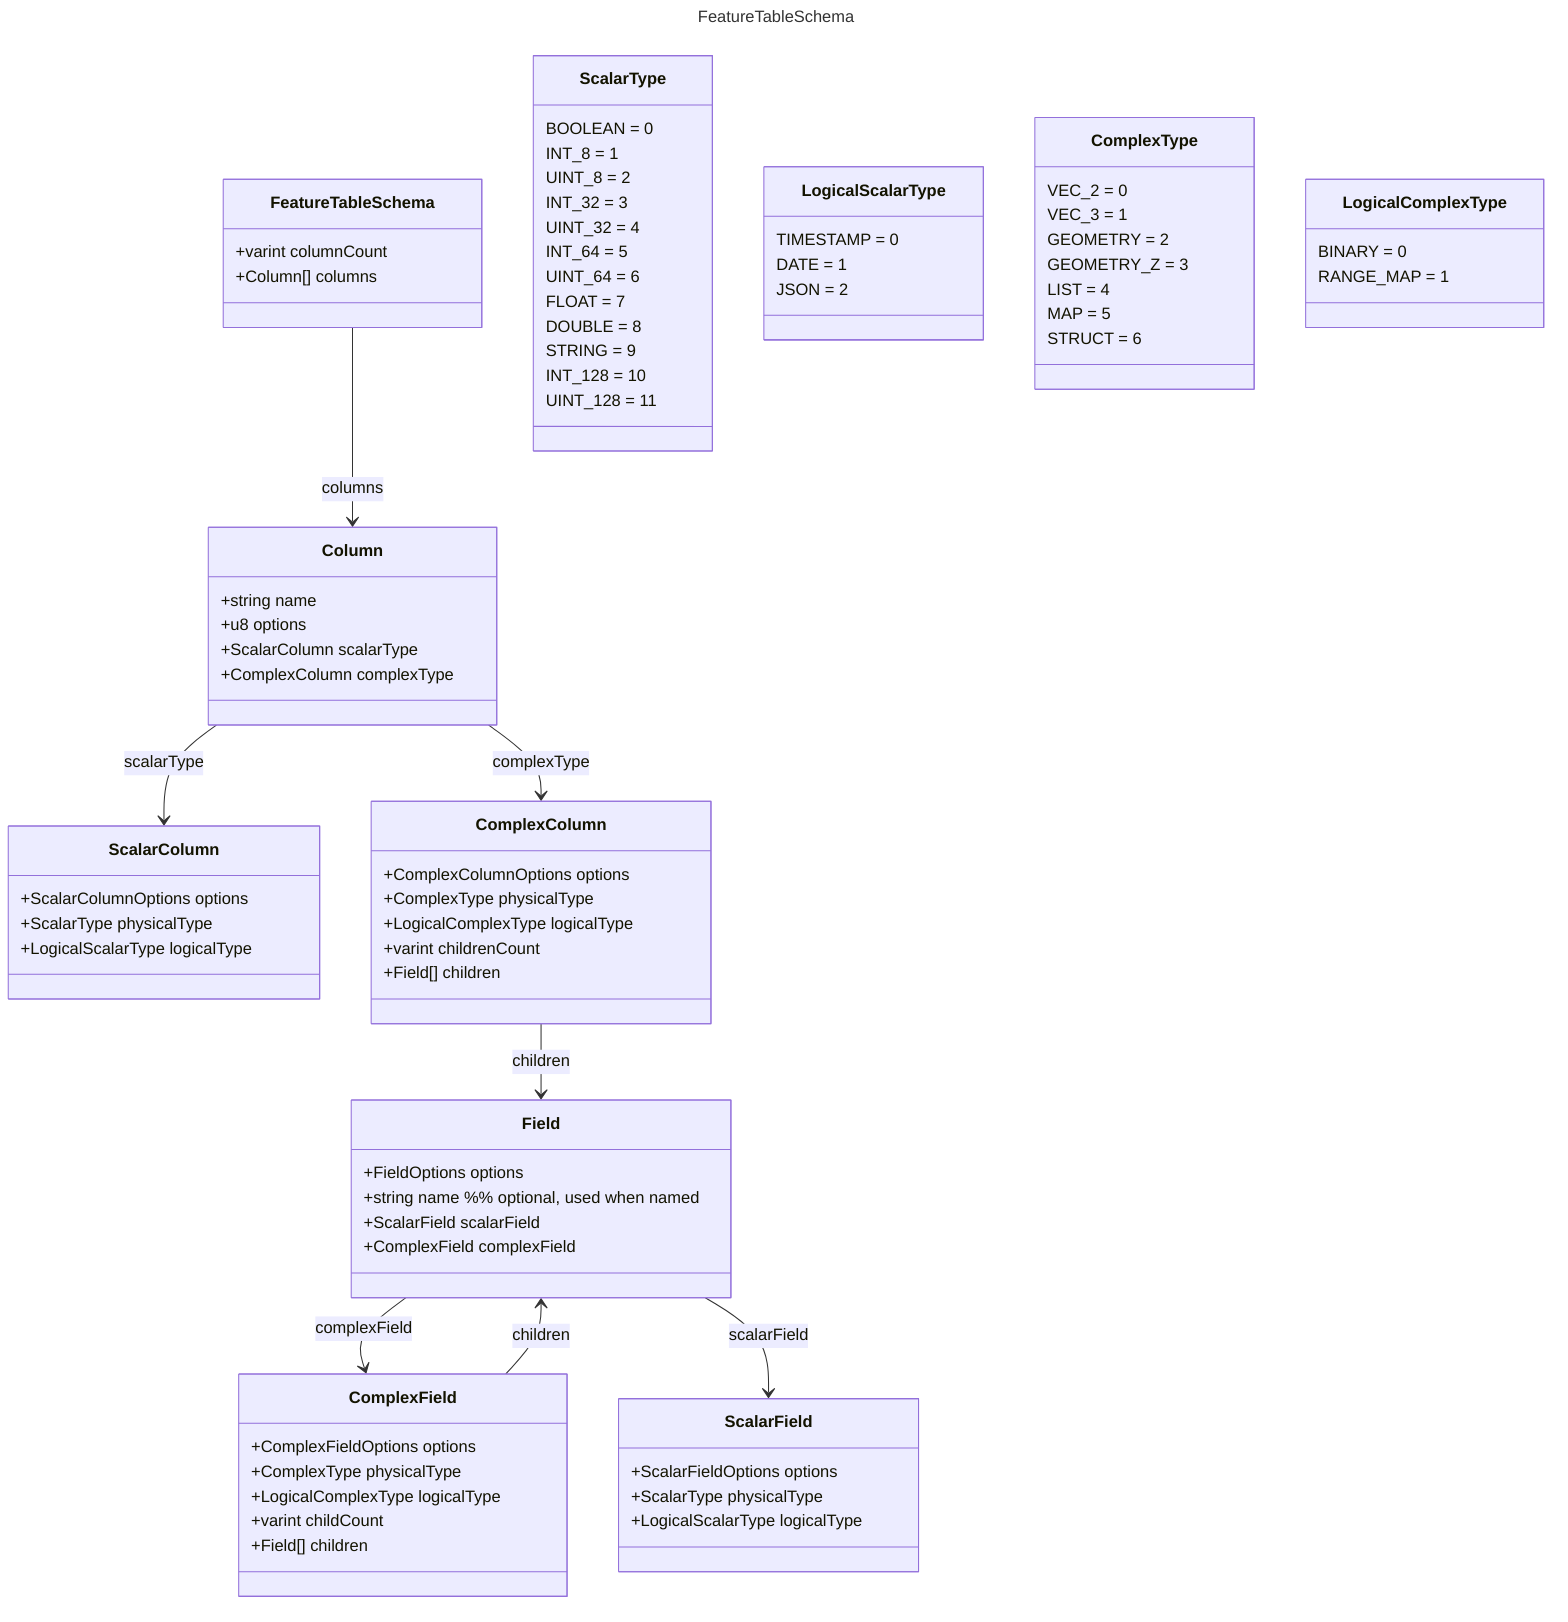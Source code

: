 ---
title: FeatureTableSchema
---
classDiagram
    %% ---------------- FeatureTableSchema ----------------
    class FeatureTableSchema {
      +varint columnCount
      +Column[] columns
    }

    %% ---------------- Column ----------------
    class Column {
      +string name
      +u8 options
      +ScalarColumn scalarType
      +ComplexColumn complexType
    }
    %% Note: options flags for Column: nullable=1, complex=2, vertexScope=4

    %% ---------------- ScalarColumn ----------------
    class ScalarColumn {
      +ScalarColumnOptions options
      +ScalarType physicalType
      +LogicalScalarType logicalType
    }
    %% Note: options flag for ScalarColumnOptions: logical = 1

    %% ---------------- ComplexColumn ----------------
    class ComplexColumn {
      +ComplexColumnOptions options
      +ComplexType physicalType
      +LogicalComplexType logicalType
      +varint childrenCount
      +Field[] children
    }
    %% Note: options flag for ComplexColumnOptions: logical = 1

    %% ---------------- Field ----------------
    class Field {
      +FieldOptions options
      +string name  %% optional, used when named
      +ScalarField scalarField
      +ComplexField complexField
    }
    %% Note: options flags for FieldOptions: named = 1, nullable = 2, complex = 4

    %% ---------------- ScalarField ----------------
    class ScalarField {
      +ScalarFieldOptions options
      +ScalarType physicalType
      +LogicalScalarType logicalType
    }
    %% Note: options flag for ScalarFieldOptions: logical = 1

    %% ---------------- ComplexField ----------------
    class ComplexField {
      +ComplexFieldOptions options
      +ComplexType physicalType
      +LogicalComplexType logicalType
      +varint childCount
      +Field[] children
    }
    %% Note: options flag for ComplexFieldOptions: logical = 1

    %% ---------------- Enumerations ----------------
    class ScalarType {
      BOOLEAN = 0
      INT_8 = 1
      UINT_8 = 2
      INT_32 = 3
      UINT_32 = 4
      INT_64 = 5
      UINT_64 = 6
      FLOAT = 7
      DOUBLE = 8
      STRING = 9
      INT_128 = 10
      UINT_128 = 11
    }

    class LogicalScalarType {
      TIMESTAMP = 0
      DATE = 1
      JSON = 2
    }

    class ComplexType {
      VEC_2 = 0
      VEC_3 = 1
      GEOMETRY = 2
      GEOMETRY_Z = 3
      LIST = 4
      MAP = 5
      STRUCT = 6
    }

    class LogicalComplexType {
      BINARY = 0
      RANGE_MAP = 1
    }

    %% ---------------- Associations ----------------
    FeatureTableSchema --> Column : columns
    Column --> ScalarColumn : scalarType
    Column --> ComplexColumn : complexType
    ComplexColumn --> Field : children
    ComplexField --> Field : children
    Field --> ComplexField : complexField
    Field --> ScalarField : scalarField